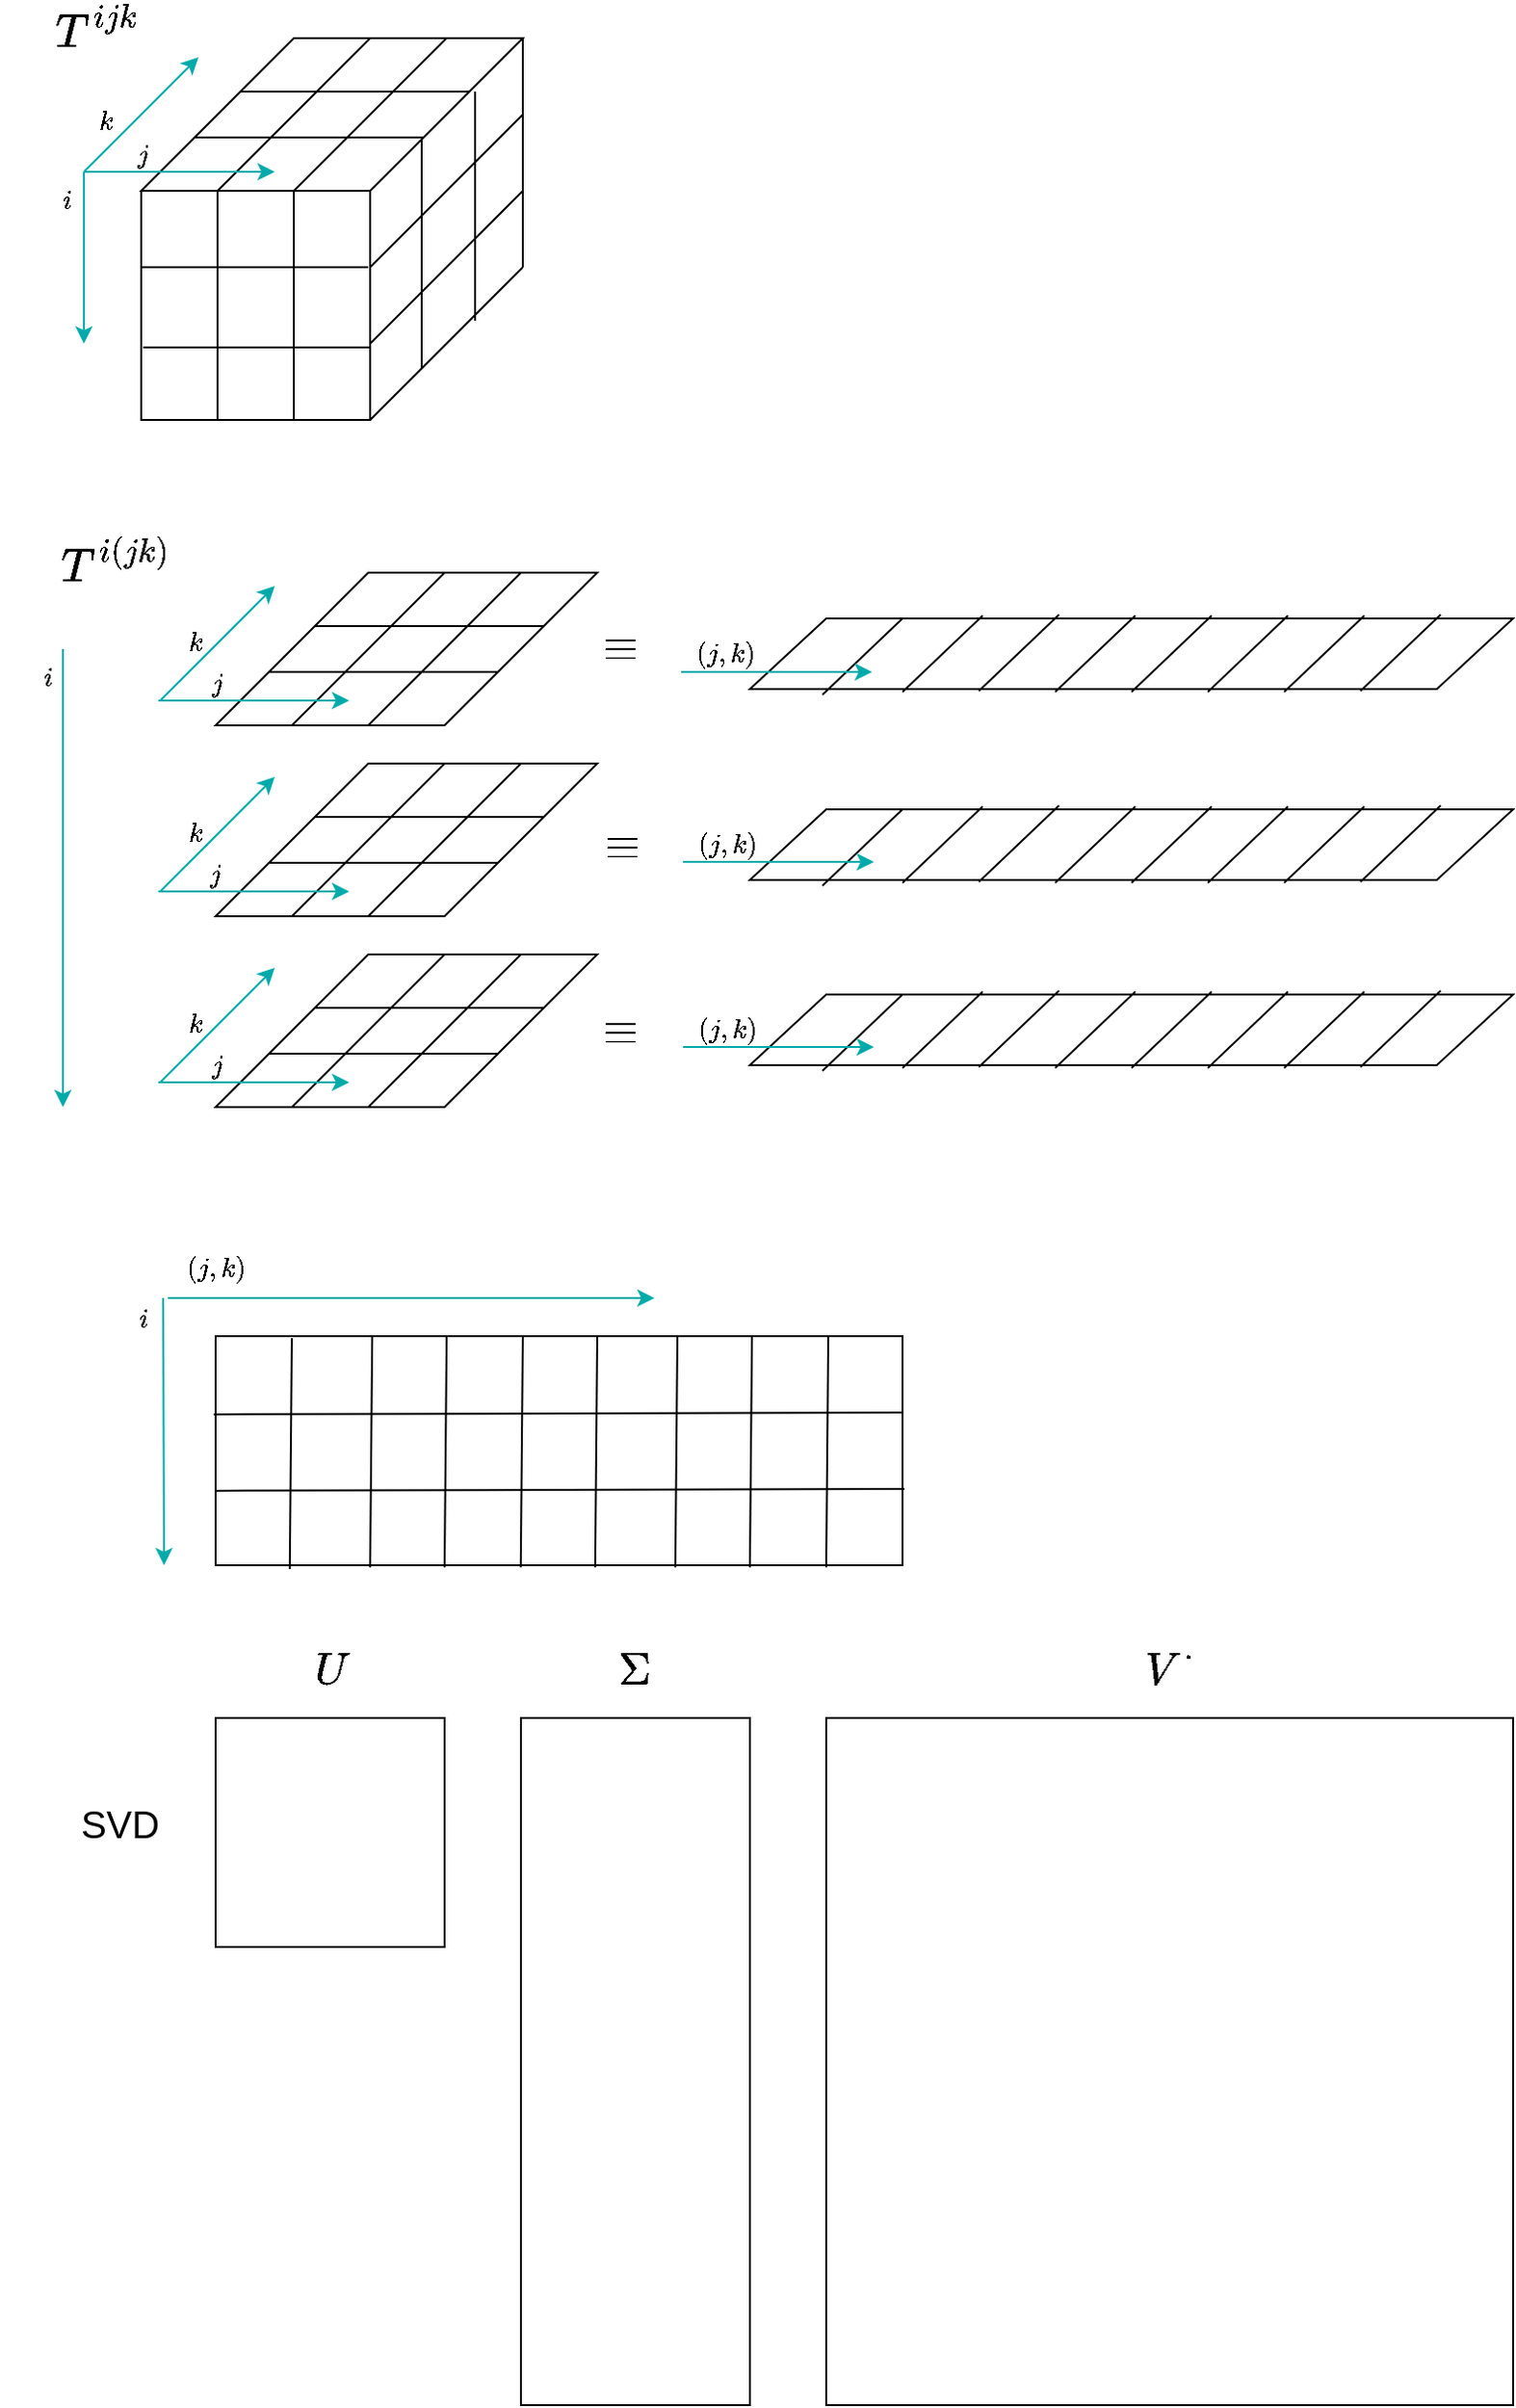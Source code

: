 <mxfile version="20.2.0" type="github">
  <diagram id="OLXH5Rios0bmcm2Qf8b4" name="ページ1">
    <mxGraphModel dx="574" dy="364" grid="1" gridSize="10" guides="1" tooltips="1" connect="1" arrows="1" fold="1" page="1" pageScale="1" pageWidth="1169" pageHeight="1654" math="1" shadow="0">
      <root>
        <mxCell id="0" />
        <mxCell id="1" parent="0" />
        <mxCell id="bx8ym8qFhhhml1JpM3Kk-1" value="" style="shape=parallelogram;perimeter=parallelogramPerimeter;whiteSpace=wrap;html=1;fixedSize=1;size=80;" vertex="1" parent="1">
          <mxGeometry x="81" y="40" width="200" height="80" as="geometry" />
        </mxCell>
        <mxCell id="bx8ym8qFhhhml1JpM3Kk-2" value="" style="whiteSpace=wrap;html=1;aspect=fixed;" vertex="1" parent="1">
          <mxGeometry x="81" y="120" width="120" height="120" as="geometry" />
        </mxCell>
        <mxCell id="bx8ym8qFhhhml1JpM3Kk-4" value="" style="endArrow=none;html=1;rounded=0;entryX=1;entryY=0;entryDx=0;entryDy=0;" edge="1" parent="1" target="bx8ym8qFhhhml1JpM3Kk-1">
          <mxGeometry width="50" height="50" relative="1" as="geometry">
            <mxPoint x="281" y="160" as="sourcePoint" />
            <mxPoint x="291" y="170" as="targetPoint" />
          </mxGeometry>
        </mxCell>
        <mxCell id="bx8ym8qFhhhml1JpM3Kk-6" value="" style="endArrow=none;html=1;rounded=0;exitX=1;exitY=1;exitDx=0;exitDy=0;" edge="1" parent="1" source="bx8ym8qFhhhml1JpM3Kk-2">
          <mxGeometry width="50" height="50" relative="1" as="geometry">
            <mxPoint x="241" y="220" as="sourcePoint" />
            <mxPoint x="281" y="160" as="targetPoint" />
          </mxGeometry>
        </mxCell>
        <mxCell id="bx8ym8qFhhhml1JpM3Kk-7" value="" style="endArrow=none;html=1;rounded=0;entryX=1;entryY=0;entryDx=0;entryDy=0;" edge="1" parent="1">
          <mxGeometry width="50" height="50" relative="1" as="geometry">
            <mxPoint x="121" y="240" as="sourcePoint" />
            <mxPoint x="121" y="120" as="targetPoint" />
          </mxGeometry>
        </mxCell>
        <mxCell id="bx8ym8qFhhhml1JpM3Kk-8" value="" style="endArrow=none;html=1;rounded=0;entryX=1;entryY=0;entryDx=0;entryDy=0;" edge="1" parent="1">
          <mxGeometry width="50" height="50" relative="1" as="geometry">
            <mxPoint x="161" y="240" as="sourcePoint" />
            <mxPoint x="161" y="120" as="targetPoint" />
          </mxGeometry>
        </mxCell>
        <mxCell id="bx8ym8qFhhhml1JpM3Kk-9" value="" style="endArrow=none;html=1;rounded=0;exitX=1;exitY=1;exitDx=0;exitDy=0;" edge="1" parent="1">
          <mxGeometry width="50" height="50" relative="1" as="geometry">
            <mxPoint x="201" y="160" as="sourcePoint" />
            <mxPoint x="281" y="80" as="targetPoint" />
          </mxGeometry>
        </mxCell>
        <mxCell id="bx8ym8qFhhhml1JpM3Kk-10" value="" style="endArrow=none;html=1;rounded=0;exitX=1;exitY=1;exitDx=0;exitDy=0;" edge="1" parent="1">
          <mxGeometry width="50" height="50" relative="1" as="geometry">
            <mxPoint x="201" y="200" as="sourcePoint" />
            <mxPoint x="281" y="120" as="targetPoint" />
          </mxGeometry>
        </mxCell>
        <mxCell id="bx8ym8qFhhhml1JpM3Kk-11" value="" style="endArrow=none;html=1;rounded=0;entryX=1;entryY=0;entryDx=0;entryDy=0;" edge="1" parent="1">
          <mxGeometry width="50" height="50" relative="1" as="geometry">
            <mxPoint x="256" y="188" as="sourcePoint" />
            <mxPoint x="256" y="68" as="targetPoint" />
          </mxGeometry>
        </mxCell>
        <mxCell id="bx8ym8qFhhhml1JpM3Kk-12" value="" style="endArrow=none;html=1;rounded=0;entryX=1;entryY=0;entryDx=0;entryDy=0;" edge="1" parent="1">
          <mxGeometry width="50" height="50" relative="1" as="geometry">
            <mxPoint x="228" y="213" as="sourcePoint" />
            <mxPoint x="228" y="93" as="targetPoint" />
          </mxGeometry>
        </mxCell>
        <mxCell id="bx8ym8qFhhhml1JpM3Kk-13" value="" style="endArrow=none;html=1;rounded=0;" edge="1" parent="1">
          <mxGeometry width="50" height="50" relative="1" as="geometry">
            <mxPoint x="109" y="92" as="sourcePoint" />
            <mxPoint x="229" y="92" as="targetPoint" />
          </mxGeometry>
        </mxCell>
        <mxCell id="bx8ym8qFhhhml1JpM3Kk-14" value="" style="endArrow=none;html=1;rounded=0;" edge="1" parent="1">
          <mxGeometry width="50" height="50" relative="1" as="geometry">
            <mxPoint x="133" y="68" as="sourcePoint" />
            <mxPoint x="253" y="68" as="targetPoint" />
          </mxGeometry>
        </mxCell>
        <mxCell id="bx8ym8qFhhhml1JpM3Kk-15" value="" style="endArrow=none;html=1;rounded=0;exitX=1;exitY=1;exitDx=0;exitDy=0;" edge="1" parent="1">
          <mxGeometry width="50" height="50" relative="1" as="geometry">
            <mxPoint x="121" y="120" as="sourcePoint" />
            <mxPoint x="201" y="40" as="targetPoint" />
          </mxGeometry>
        </mxCell>
        <mxCell id="bx8ym8qFhhhml1JpM3Kk-16" value="" style="endArrow=none;html=1;rounded=0;exitX=1;exitY=1;exitDx=0;exitDy=0;" edge="1" parent="1">
          <mxGeometry width="50" height="50" relative="1" as="geometry">
            <mxPoint x="161" y="120" as="sourcePoint" />
            <mxPoint x="241" y="40" as="targetPoint" />
          </mxGeometry>
        </mxCell>
        <mxCell id="bx8ym8qFhhhml1JpM3Kk-19" value="" style="endArrow=none;html=1;rounded=0;exitX=0.008;exitY=0.683;exitDx=0;exitDy=0;exitPerimeter=0;entryX=1;entryY=0.683;entryDx=0;entryDy=0;entryPerimeter=0;" edge="1" parent="1" source="bx8ym8qFhhhml1JpM3Kk-2" target="bx8ym8qFhhhml1JpM3Kk-2">
          <mxGeometry width="50" height="50" relative="1" as="geometry">
            <mxPoint x="241" y="220" as="sourcePoint" />
            <mxPoint x="291" y="170" as="targetPoint" />
          </mxGeometry>
        </mxCell>
        <mxCell id="bx8ym8qFhhhml1JpM3Kk-20" value="" style="endArrow=none;html=1;rounded=0;exitX=0.008;exitY=0.683;exitDx=0;exitDy=0;exitPerimeter=0;entryX=1;entryY=0.683;entryDx=0;entryDy=0;entryPerimeter=0;" edge="1" parent="1">
          <mxGeometry width="50" height="50" relative="1" as="geometry">
            <mxPoint x="81.0" y="160.0" as="sourcePoint" />
            <mxPoint x="200.04" y="160.0" as="targetPoint" />
          </mxGeometry>
        </mxCell>
        <mxCell id="bx8ym8qFhhhml1JpM3Kk-21" value="" style="endArrow=classic;html=1;rounded=0;strokeColor=#00AAAA;entryX=0.35;entryY=0.875;entryDx=0;entryDy=0;entryPerimeter=0;" edge="1" parent="1" target="bx8ym8qFhhhml1JpM3Kk-1">
          <mxGeometry width="50" height="50" relative="1" as="geometry">
            <mxPoint x="51" y="110" as="sourcePoint" />
            <mxPoint x="221" y="170" as="targetPoint" />
          </mxGeometry>
        </mxCell>
        <mxCell id="bx8ym8qFhhhml1JpM3Kk-23" value="" style="endArrow=classic;html=1;rounded=0;strokeColor=#00AAAA;" edge="1" parent="1">
          <mxGeometry width="50" height="50" relative="1" as="geometry">
            <mxPoint x="51" y="110" as="sourcePoint" />
            <mxPoint x="51" y="200" as="targetPoint" />
          </mxGeometry>
        </mxCell>
        <mxCell id="bx8ym8qFhhhml1JpM3Kk-24" value="" style="endArrow=classic;html=1;rounded=0;strokeColor=#00AAAA;" edge="1" parent="1">
          <mxGeometry width="50" height="50" relative="1" as="geometry">
            <mxPoint x="51" y="110" as="sourcePoint" />
            <mxPoint x="111" y="50" as="targetPoint" />
          </mxGeometry>
        </mxCell>
        <mxCell id="bx8ym8qFhhhml1JpM3Kk-25" value="`i`" style="text;html=1;strokeColor=none;fillColor=none;align=center;verticalAlign=middle;whiteSpace=wrap;rounded=0;" vertex="1" parent="1">
          <mxGeometry x="17" y="110" width="50" height="30" as="geometry" />
        </mxCell>
        <mxCell id="bx8ym8qFhhhml1JpM3Kk-26" value="`j`" style="text;html=1;strokeColor=none;fillColor=none;align=center;verticalAlign=middle;whiteSpace=wrap;rounded=0;" vertex="1" parent="1">
          <mxGeometry x="57" y="86" width="50" height="30" as="geometry" />
        </mxCell>
        <mxCell id="bx8ym8qFhhhml1JpM3Kk-28" value="`k`" style="text;html=1;strokeColor=none;fillColor=none;align=center;verticalAlign=middle;whiteSpace=wrap;rounded=0;" vertex="1" parent="1">
          <mxGeometry x="38" y="69" width="50" height="30" as="geometry" />
        </mxCell>
        <mxCell id="bx8ym8qFhhhml1JpM3Kk-38" value="" style="shape=parallelogram;perimeter=parallelogramPerimeter;whiteSpace=wrap;html=1;fixedSize=1;size=80;" vertex="1" parent="1">
          <mxGeometry x="120" y="320" width="200" height="80" as="geometry" />
        </mxCell>
        <mxCell id="bx8ym8qFhhhml1JpM3Kk-39" value="" style="endArrow=none;html=1;rounded=0;" edge="1" parent="1">
          <mxGeometry width="50" height="50" relative="1" as="geometry">
            <mxPoint x="148" y="372" as="sourcePoint" />
            <mxPoint x="268" y="372" as="targetPoint" />
          </mxGeometry>
        </mxCell>
        <mxCell id="bx8ym8qFhhhml1JpM3Kk-40" value="" style="endArrow=none;html=1;rounded=0;" edge="1" parent="1">
          <mxGeometry width="50" height="50" relative="1" as="geometry">
            <mxPoint x="172" y="348" as="sourcePoint" />
            <mxPoint x="292" y="348" as="targetPoint" />
          </mxGeometry>
        </mxCell>
        <mxCell id="bx8ym8qFhhhml1JpM3Kk-41" value="" style="endArrow=none;html=1;rounded=0;exitX=1;exitY=1;exitDx=0;exitDy=0;" edge="1" parent="1">
          <mxGeometry width="50" height="50" relative="1" as="geometry">
            <mxPoint x="160" y="400" as="sourcePoint" />
            <mxPoint x="240" y="320" as="targetPoint" />
          </mxGeometry>
        </mxCell>
        <mxCell id="bx8ym8qFhhhml1JpM3Kk-42" value="" style="endArrow=none;html=1;rounded=0;exitX=1;exitY=1;exitDx=0;exitDy=0;" edge="1" parent="1">
          <mxGeometry width="50" height="50" relative="1" as="geometry">
            <mxPoint x="200" y="400" as="sourcePoint" />
            <mxPoint x="280" y="320" as="targetPoint" />
          </mxGeometry>
        </mxCell>
        <mxCell id="bx8ym8qFhhhml1JpM3Kk-43" value="" style="shape=parallelogram;perimeter=parallelogramPerimeter;whiteSpace=wrap;html=1;fixedSize=1;size=80;" vertex="1" parent="1">
          <mxGeometry x="120" y="420" width="200" height="80" as="geometry" />
        </mxCell>
        <mxCell id="bx8ym8qFhhhml1JpM3Kk-44" value="" style="endArrow=none;html=1;rounded=0;" edge="1" parent="1">
          <mxGeometry width="50" height="50" relative="1" as="geometry">
            <mxPoint x="148" y="472" as="sourcePoint" />
            <mxPoint x="268" y="472" as="targetPoint" />
          </mxGeometry>
        </mxCell>
        <mxCell id="bx8ym8qFhhhml1JpM3Kk-45" value="" style="endArrow=none;html=1;rounded=0;" edge="1" parent="1">
          <mxGeometry width="50" height="50" relative="1" as="geometry">
            <mxPoint x="172" y="448" as="sourcePoint" />
            <mxPoint x="292" y="448" as="targetPoint" />
          </mxGeometry>
        </mxCell>
        <mxCell id="bx8ym8qFhhhml1JpM3Kk-46" value="" style="endArrow=none;html=1;rounded=0;exitX=1;exitY=1;exitDx=0;exitDy=0;" edge="1" parent="1">
          <mxGeometry width="50" height="50" relative="1" as="geometry">
            <mxPoint x="160" y="500" as="sourcePoint" />
            <mxPoint x="240" y="420" as="targetPoint" />
          </mxGeometry>
        </mxCell>
        <mxCell id="bx8ym8qFhhhml1JpM3Kk-47" value="" style="endArrow=none;html=1;rounded=0;exitX=1;exitY=1;exitDx=0;exitDy=0;" edge="1" parent="1">
          <mxGeometry width="50" height="50" relative="1" as="geometry">
            <mxPoint x="200" y="500" as="sourcePoint" />
            <mxPoint x="280" y="420" as="targetPoint" />
          </mxGeometry>
        </mxCell>
        <mxCell id="bx8ym8qFhhhml1JpM3Kk-48" value="" style="shape=parallelogram;perimeter=parallelogramPerimeter;whiteSpace=wrap;html=1;fixedSize=1;size=80;" vertex="1" parent="1">
          <mxGeometry x="120" y="520" width="200" height="80" as="geometry" />
        </mxCell>
        <mxCell id="bx8ym8qFhhhml1JpM3Kk-49" value="" style="endArrow=none;html=1;rounded=0;" edge="1" parent="1">
          <mxGeometry width="50" height="50" relative="1" as="geometry">
            <mxPoint x="148" y="572" as="sourcePoint" />
            <mxPoint x="268" y="572" as="targetPoint" />
          </mxGeometry>
        </mxCell>
        <mxCell id="bx8ym8qFhhhml1JpM3Kk-50" value="" style="endArrow=none;html=1;rounded=0;" edge="1" parent="1">
          <mxGeometry width="50" height="50" relative="1" as="geometry">
            <mxPoint x="172" y="548" as="sourcePoint" />
            <mxPoint x="292" y="548" as="targetPoint" />
          </mxGeometry>
        </mxCell>
        <mxCell id="bx8ym8qFhhhml1JpM3Kk-51" value="" style="endArrow=none;html=1;rounded=0;exitX=1;exitY=1;exitDx=0;exitDy=0;" edge="1" parent="1">
          <mxGeometry width="50" height="50" relative="1" as="geometry">
            <mxPoint x="160" y="600" as="sourcePoint" />
            <mxPoint x="240" y="520" as="targetPoint" />
          </mxGeometry>
        </mxCell>
        <mxCell id="bx8ym8qFhhhml1JpM3Kk-52" value="" style="endArrow=none;html=1;rounded=0;exitX=1;exitY=1;exitDx=0;exitDy=0;" edge="1" parent="1">
          <mxGeometry width="50" height="50" relative="1" as="geometry">
            <mxPoint x="200" y="600" as="sourcePoint" />
            <mxPoint x="280" y="520" as="targetPoint" />
          </mxGeometry>
        </mxCell>
        <mxCell id="bx8ym8qFhhhml1JpM3Kk-53" value="" style="endArrow=classic;html=1;rounded=0;strokeColor=#00AAAA;entryX=0.35;entryY=0.875;entryDx=0;entryDy=0;entryPerimeter=0;" edge="1" parent="1">
          <mxGeometry width="50" height="50" relative="1" as="geometry">
            <mxPoint x="90" y="587" as="sourcePoint" />
            <mxPoint x="190" y="587" as="targetPoint" />
          </mxGeometry>
        </mxCell>
        <mxCell id="bx8ym8qFhhhml1JpM3Kk-54" value="`j`" style="text;html=1;strokeColor=none;fillColor=none;align=center;verticalAlign=middle;whiteSpace=wrap;rounded=0;" vertex="1" parent="1">
          <mxGeometry x="96" y="563" width="50" height="30" as="geometry" />
        </mxCell>
        <mxCell id="bx8ym8qFhhhml1JpM3Kk-55" value="`k`" style="text;html=1;strokeColor=none;fillColor=none;align=center;verticalAlign=middle;whiteSpace=wrap;rounded=0;" vertex="1" parent="1">
          <mxGeometry x="85" y="542" width="50" height="30" as="geometry" />
        </mxCell>
        <mxCell id="bx8ym8qFhhhml1JpM3Kk-57" value="" style="endArrow=classic;html=1;rounded=0;strokeColor=#00AAAA;" edge="1" parent="1">
          <mxGeometry width="50" height="50" relative="1" as="geometry">
            <mxPoint x="91" y="587" as="sourcePoint" />
            <mxPoint x="151" y="527" as="targetPoint" />
          </mxGeometry>
        </mxCell>
        <mxCell id="bx8ym8qFhhhml1JpM3Kk-58" value="" style="endArrow=classic;html=1;rounded=0;strokeColor=#00AAAA;entryX=0.35;entryY=0.875;entryDx=0;entryDy=0;entryPerimeter=0;" edge="1" parent="1">
          <mxGeometry width="50" height="50" relative="1" as="geometry">
            <mxPoint x="90" y="387" as="sourcePoint" />
            <mxPoint x="190" y="387" as="targetPoint" />
          </mxGeometry>
        </mxCell>
        <mxCell id="bx8ym8qFhhhml1JpM3Kk-59" value="`j`" style="text;html=1;strokeColor=none;fillColor=none;align=center;verticalAlign=middle;whiteSpace=wrap;rounded=0;" vertex="1" parent="1">
          <mxGeometry x="96" y="363" width="50" height="30" as="geometry" />
        </mxCell>
        <mxCell id="bx8ym8qFhhhml1JpM3Kk-60" value="`k`" style="text;html=1;strokeColor=none;fillColor=none;align=center;verticalAlign=middle;whiteSpace=wrap;rounded=0;" vertex="1" parent="1">
          <mxGeometry x="85" y="342" width="50" height="30" as="geometry" />
        </mxCell>
        <mxCell id="bx8ym8qFhhhml1JpM3Kk-61" value="" style="endArrow=classic;html=1;rounded=0;strokeColor=#00AAAA;" edge="1" parent="1">
          <mxGeometry width="50" height="50" relative="1" as="geometry">
            <mxPoint x="91" y="387" as="sourcePoint" />
            <mxPoint x="151" y="327" as="targetPoint" />
          </mxGeometry>
        </mxCell>
        <mxCell id="bx8ym8qFhhhml1JpM3Kk-62" value="" style="endArrow=classic;html=1;rounded=0;strokeColor=#00AAAA;entryX=0.35;entryY=0.875;entryDx=0;entryDy=0;entryPerimeter=0;" edge="1" parent="1">
          <mxGeometry width="50" height="50" relative="1" as="geometry">
            <mxPoint x="90" y="487" as="sourcePoint" />
            <mxPoint x="190" y="487" as="targetPoint" />
          </mxGeometry>
        </mxCell>
        <mxCell id="bx8ym8qFhhhml1JpM3Kk-63" value="`j`" style="text;html=1;strokeColor=none;fillColor=none;align=center;verticalAlign=middle;whiteSpace=wrap;rounded=0;" vertex="1" parent="1">
          <mxGeometry x="95" y="463" width="50" height="30" as="geometry" />
        </mxCell>
        <mxCell id="bx8ym8qFhhhml1JpM3Kk-64" value="`k`" style="text;html=1;strokeColor=none;fillColor=none;align=center;verticalAlign=middle;whiteSpace=wrap;rounded=0;" vertex="1" parent="1">
          <mxGeometry x="85" y="442" width="50" height="30" as="geometry" />
        </mxCell>
        <mxCell id="bx8ym8qFhhhml1JpM3Kk-65" value="" style="endArrow=classic;html=1;rounded=0;strokeColor=#00AAAA;" edge="1" parent="1">
          <mxGeometry width="50" height="50" relative="1" as="geometry">
            <mxPoint x="91" y="487" as="sourcePoint" />
            <mxPoint x="151" y="427" as="targetPoint" />
          </mxGeometry>
        </mxCell>
        <mxCell id="bx8ym8qFhhhml1JpM3Kk-66" value="" style="endArrow=classic;html=1;rounded=0;strokeColor=#00AAAA;" edge="1" parent="1">
          <mxGeometry width="50" height="50" relative="1" as="geometry">
            <mxPoint x="40" y="360" as="sourcePoint" />
            <mxPoint x="40" y="600" as="targetPoint" />
          </mxGeometry>
        </mxCell>
        <mxCell id="bx8ym8qFhhhml1JpM3Kk-67" value="`i`" style="text;html=1;strokeColor=none;fillColor=none;align=center;verticalAlign=middle;whiteSpace=wrap;rounded=0;" vertex="1" parent="1">
          <mxGeometry x="7" y="360" width="50" height="30" as="geometry" />
        </mxCell>
        <mxCell id="bx8ym8qFhhhml1JpM3Kk-68" value="" style="shape=parallelogram;perimeter=parallelogramPerimeter;whiteSpace=wrap;html=1;fixedSize=1;size=40;" vertex="1" parent="1">
          <mxGeometry x="400" y="344" width="400" height="37" as="geometry" />
        </mxCell>
        <mxCell id="bx8ym8qFhhhml1JpM3Kk-70" value="" style="endArrow=none;html=1;rounded=0;strokeColor=#000000;exitX=0.095;exitY=1.081;exitDx=0;exitDy=0;exitPerimeter=0;" edge="1" parent="1" source="bx8ym8qFhhhml1JpM3Kk-68">
          <mxGeometry width="50" height="50" relative="1" as="geometry">
            <mxPoint x="420" y="374" as="sourcePoint" />
            <mxPoint x="480" y="344" as="targetPoint" />
          </mxGeometry>
        </mxCell>
        <mxCell id="bx8ym8qFhhhml1JpM3Kk-73" value="" style="endArrow=none;html=1;rounded=0;strokeColor=#000000;exitX=0.095;exitY=1.081;exitDx=0;exitDy=0;exitPerimeter=0;" edge="1" parent="1">
          <mxGeometry width="50" height="50" relative="1" as="geometry">
            <mxPoint x="480" y="382.497" as="sourcePoint" />
            <mxPoint x="522" y="342.5" as="targetPoint" />
          </mxGeometry>
        </mxCell>
        <mxCell id="bx8ym8qFhhhml1JpM3Kk-74" value="" style="endArrow=none;html=1;rounded=0;strokeColor=#000000;exitX=0.095;exitY=1.081;exitDx=0;exitDy=0;exitPerimeter=0;" edge="1" parent="1">
          <mxGeometry width="50" height="50" relative="1" as="geometry">
            <mxPoint x="520" y="381.997" as="sourcePoint" />
            <mxPoint x="562" y="342" as="targetPoint" />
          </mxGeometry>
        </mxCell>
        <mxCell id="bx8ym8qFhhhml1JpM3Kk-75" value="" style="endArrow=none;html=1;rounded=0;strokeColor=#000000;exitX=0.095;exitY=1.081;exitDx=0;exitDy=0;exitPerimeter=0;" edge="1" parent="1">
          <mxGeometry width="50" height="50" relative="1" as="geometry">
            <mxPoint x="560" y="382.497" as="sourcePoint" />
            <mxPoint x="602" y="342.5" as="targetPoint" />
          </mxGeometry>
        </mxCell>
        <mxCell id="bx8ym8qFhhhml1JpM3Kk-76" value="" style="endArrow=none;html=1;rounded=0;strokeColor=#000000;exitX=0.095;exitY=1.081;exitDx=0;exitDy=0;exitPerimeter=0;" edge="1" parent="1">
          <mxGeometry width="50" height="50" relative="1" as="geometry">
            <mxPoint x="600" y="382.497" as="sourcePoint" />
            <mxPoint x="642" y="342.5" as="targetPoint" />
          </mxGeometry>
        </mxCell>
        <mxCell id="bx8ym8qFhhhml1JpM3Kk-77" value="" style="endArrow=none;html=1;rounded=0;strokeColor=#000000;exitX=0.095;exitY=1.081;exitDx=0;exitDy=0;exitPerimeter=0;" edge="1" parent="1">
          <mxGeometry width="50" height="50" relative="1" as="geometry">
            <mxPoint x="640" y="382.497" as="sourcePoint" />
            <mxPoint x="682" y="342.5" as="targetPoint" />
          </mxGeometry>
        </mxCell>
        <mxCell id="bx8ym8qFhhhml1JpM3Kk-78" value="" style="endArrow=none;html=1;rounded=0;strokeColor=#000000;exitX=0.095;exitY=1.081;exitDx=0;exitDy=0;exitPerimeter=0;" edge="1" parent="1">
          <mxGeometry width="50" height="50" relative="1" as="geometry">
            <mxPoint x="680" y="382.497" as="sourcePoint" />
            <mxPoint x="722" y="342.5" as="targetPoint" />
          </mxGeometry>
        </mxCell>
        <mxCell id="bx8ym8qFhhhml1JpM3Kk-79" value="" style="endArrow=none;html=1;rounded=0;strokeColor=#000000;exitX=0.095;exitY=1.081;exitDx=0;exitDy=0;exitPerimeter=0;" edge="1" parent="1">
          <mxGeometry width="50" height="50" relative="1" as="geometry">
            <mxPoint x="720" y="381.997" as="sourcePoint" />
            <mxPoint x="762" y="342" as="targetPoint" />
          </mxGeometry>
        </mxCell>
        <mxCell id="bx8ym8qFhhhml1JpM3Kk-80" value="" style="shape=parallelogram;perimeter=parallelogramPerimeter;whiteSpace=wrap;html=1;fixedSize=1;size=40;" vertex="1" parent="1">
          <mxGeometry x="400" y="444" width="400" height="37" as="geometry" />
        </mxCell>
        <mxCell id="bx8ym8qFhhhml1JpM3Kk-81" value="" style="endArrow=none;html=1;rounded=0;strokeColor=#000000;exitX=0.095;exitY=1.081;exitDx=0;exitDy=0;exitPerimeter=0;" edge="1" parent="1" source="bx8ym8qFhhhml1JpM3Kk-80">
          <mxGeometry width="50" height="50" relative="1" as="geometry">
            <mxPoint x="420" y="474" as="sourcePoint" />
            <mxPoint x="480" y="444" as="targetPoint" />
          </mxGeometry>
        </mxCell>
        <mxCell id="bx8ym8qFhhhml1JpM3Kk-82" value="" style="endArrow=none;html=1;rounded=0;strokeColor=#000000;exitX=0.095;exitY=1.081;exitDx=0;exitDy=0;exitPerimeter=0;" edge="1" parent="1">
          <mxGeometry width="50" height="50" relative="1" as="geometry">
            <mxPoint x="480" y="482.497" as="sourcePoint" />
            <mxPoint x="522" y="442.5" as="targetPoint" />
          </mxGeometry>
        </mxCell>
        <mxCell id="bx8ym8qFhhhml1JpM3Kk-83" value="" style="endArrow=none;html=1;rounded=0;strokeColor=#000000;exitX=0.095;exitY=1.081;exitDx=0;exitDy=0;exitPerimeter=0;" edge="1" parent="1">
          <mxGeometry width="50" height="50" relative="1" as="geometry">
            <mxPoint x="520" y="481.997" as="sourcePoint" />
            <mxPoint x="562" y="442" as="targetPoint" />
          </mxGeometry>
        </mxCell>
        <mxCell id="bx8ym8qFhhhml1JpM3Kk-84" value="" style="endArrow=none;html=1;rounded=0;strokeColor=#000000;exitX=0.095;exitY=1.081;exitDx=0;exitDy=0;exitPerimeter=0;" edge="1" parent="1">
          <mxGeometry width="50" height="50" relative="1" as="geometry">
            <mxPoint x="560" y="482.497" as="sourcePoint" />
            <mxPoint x="602" y="442.5" as="targetPoint" />
          </mxGeometry>
        </mxCell>
        <mxCell id="bx8ym8qFhhhml1JpM3Kk-85" value="" style="endArrow=none;html=1;rounded=0;strokeColor=#000000;exitX=0.095;exitY=1.081;exitDx=0;exitDy=0;exitPerimeter=0;" edge="1" parent="1">
          <mxGeometry width="50" height="50" relative="1" as="geometry">
            <mxPoint x="600" y="482.497" as="sourcePoint" />
            <mxPoint x="642" y="442.5" as="targetPoint" />
          </mxGeometry>
        </mxCell>
        <mxCell id="bx8ym8qFhhhml1JpM3Kk-86" value="" style="endArrow=none;html=1;rounded=0;strokeColor=#000000;exitX=0.095;exitY=1.081;exitDx=0;exitDy=0;exitPerimeter=0;" edge="1" parent="1">
          <mxGeometry width="50" height="50" relative="1" as="geometry">
            <mxPoint x="640" y="482.497" as="sourcePoint" />
            <mxPoint x="682" y="442.5" as="targetPoint" />
          </mxGeometry>
        </mxCell>
        <mxCell id="bx8ym8qFhhhml1JpM3Kk-87" value="" style="endArrow=none;html=1;rounded=0;strokeColor=#000000;exitX=0.095;exitY=1.081;exitDx=0;exitDy=0;exitPerimeter=0;" edge="1" parent="1">
          <mxGeometry width="50" height="50" relative="1" as="geometry">
            <mxPoint x="680" y="482.497" as="sourcePoint" />
            <mxPoint x="722" y="442.5" as="targetPoint" />
          </mxGeometry>
        </mxCell>
        <mxCell id="bx8ym8qFhhhml1JpM3Kk-88" value="" style="endArrow=none;html=1;rounded=0;strokeColor=#000000;exitX=0.095;exitY=1.081;exitDx=0;exitDy=0;exitPerimeter=0;" edge="1" parent="1">
          <mxGeometry width="50" height="50" relative="1" as="geometry">
            <mxPoint x="720" y="481.997" as="sourcePoint" />
            <mxPoint x="762" y="442" as="targetPoint" />
          </mxGeometry>
        </mxCell>
        <mxCell id="bx8ym8qFhhhml1JpM3Kk-89" value="" style="shape=parallelogram;perimeter=parallelogramPerimeter;whiteSpace=wrap;html=1;fixedSize=1;size=40;" vertex="1" parent="1">
          <mxGeometry x="400" y="541" width="400" height="37" as="geometry" />
        </mxCell>
        <mxCell id="bx8ym8qFhhhml1JpM3Kk-90" value="" style="endArrow=none;html=1;rounded=0;strokeColor=#000000;exitX=0.095;exitY=1.081;exitDx=0;exitDy=0;exitPerimeter=0;" edge="1" parent="1" source="bx8ym8qFhhhml1JpM3Kk-89">
          <mxGeometry width="50" height="50" relative="1" as="geometry">
            <mxPoint x="420" y="571" as="sourcePoint" />
            <mxPoint x="480" y="541" as="targetPoint" />
          </mxGeometry>
        </mxCell>
        <mxCell id="bx8ym8qFhhhml1JpM3Kk-91" value="" style="endArrow=none;html=1;rounded=0;strokeColor=#000000;exitX=0.095;exitY=1.081;exitDx=0;exitDy=0;exitPerimeter=0;" edge="1" parent="1">
          <mxGeometry width="50" height="50" relative="1" as="geometry">
            <mxPoint x="480" y="579.497" as="sourcePoint" />
            <mxPoint x="522" y="539.5" as="targetPoint" />
          </mxGeometry>
        </mxCell>
        <mxCell id="bx8ym8qFhhhml1JpM3Kk-92" value="" style="endArrow=none;html=1;rounded=0;strokeColor=#000000;exitX=0.095;exitY=1.081;exitDx=0;exitDy=0;exitPerimeter=0;" edge="1" parent="1">
          <mxGeometry width="50" height="50" relative="1" as="geometry">
            <mxPoint x="520" y="578.997" as="sourcePoint" />
            <mxPoint x="562" y="539" as="targetPoint" />
          </mxGeometry>
        </mxCell>
        <mxCell id="bx8ym8qFhhhml1JpM3Kk-93" value="" style="endArrow=none;html=1;rounded=0;strokeColor=#000000;exitX=0.095;exitY=1.081;exitDx=0;exitDy=0;exitPerimeter=0;" edge="1" parent="1">
          <mxGeometry width="50" height="50" relative="1" as="geometry">
            <mxPoint x="560" y="579.497" as="sourcePoint" />
            <mxPoint x="602" y="539.5" as="targetPoint" />
          </mxGeometry>
        </mxCell>
        <mxCell id="bx8ym8qFhhhml1JpM3Kk-94" value="" style="endArrow=none;html=1;rounded=0;strokeColor=#000000;exitX=0.095;exitY=1.081;exitDx=0;exitDy=0;exitPerimeter=0;" edge="1" parent="1">
          <mxGeometry width="50" height="50" relative="1" as="geometry">
            <mxPoint x="600" y="579.497" as="sourcePoint" />
            <mxPoint x="642" y="539.5" as="targetPoint" />
          </mxGeometry>
        </mxCell>
        <mxCell id="bx8ym8qFhhhml1JpM3Kk-95" value="" style="endArrow=none;html=1;rounded=0;strokeColor=#000000;exitX=0.095;exitY=1.081;exitDx=0;exitDy=0;exitPerimeter=0;" edge="1" parent="1">
          <mxGeometry width="50" height="50" relative="1" as="geometry">
            <mxPoint x="640" y="579.497" as="sourcePoint" />
            <mxPoint x="682" y="539.5" as="targetPoint" />
          </mxGeometry>
        </mxCell>
        <mxCell id="bx8ym8qFhhhml1JpM3Kk-96" value="" style="endArrow=none;html=1;rounded=0;strokeColor=#000000;exitX=0.095;exitY=1.081;exitDx=0;exitDy=0;exitPerimeter=0;" edge="1" parent="1">
          <mxGeometry width="50" height="50" relative="1" as="geometry">
            <mxPoint x="680" y="579.497" as="sourcePoint" />
            <mxPoint x="722" y="539.5" as="targetPoint" />
          </mxGeometry>
        </mxCell>
        <mxCell id="bx8ym8qFhhhml1JpM3Kk-97" value="" style="endArrow=none;html=1;rounded=0;strokeColor=#000000;exitX=0.095;exitY=1.081;exitDx=0;exitDy=0;exitPerimeter=0;" edge="1" parent="1">
          <mxGeometry width="50" height="50" relative="1" as="geometry">
            <mxPoint x="720" y="578.997" as="sourcePoint" />
            <mxPoint x="762" y="539" as="targetPoint" />
          </mxGeometry>
        </mxCell>
        <mxCell id="bx8ym8qFhhhml1JpM3Kk-98" value="" style="endArrow=classic;html=1;rounded=0;strokeColor=#00AAAA;entryX=0.35;entryY=0.875;entryDx=0;entryDy=0;entryPerimeter=0;" edge="1" parent="1">
          <mxGeometry width="50" height="50" relative="1" as="geometry">
            <mxPoint x="364" y="372" as="sourcePoint" />
            <mxPoint x="464" y="372" as="targetPoint" />
          </mxGeometry>
        </mxCell>
        <mxCell id="bx8ym8qFhhhml1JpM3Kk-99" value="`(j, k)`" style="text;html=1;strokeColor=none;fillColor=none;align=center;verticalAlign=middle;whiteSpace=wrap;rounded=0;" vertex="1" parent="1">
          <mxGeometry x="362" y="348" width="50" height="30" as="geometry" />
        </mxCell>
        <mxCell id="bx8ym8qFhhhml1JpM3Kk-100" value="" style="endArrow=classic;html=1;rounded=0;strokeColor=#00AAAA;entryX=0.35;entryY=0.875;entryDx=0;entryDy=0;entryPerimeter=0;" edge="1" parent="1">
          <mxGeometry width="50" height="50" relative="1" as="geometry">
            <mxPoint x="365" y="471.5" as="sourcePoint" />
            <mxPoint x="465" y="471.5" as="targetPoint" />
          </mxGeometry>
        </mxCell>
        <mxCell id="bx8ym8qFhhhml1JpM3Kk-101" value="`(j, k)`" style="text;html=1;strokeColor=none;fillColor=none;align=center;verticalAlign=middle;whiteSpace=wrap;rounded=0;" vertex="1" parent="1">
          <mxGeometry x="363" y="447.5" width="50" height="30" as="geometry" />
        </mxCell>
        <mxCell id="bx8ym8qFhhhml1JpM3Kk-102" value="" style="endArrow=classic;html=1;rounded=0;strokeColor=#00AAAA;entryX=0.35;entryY=0.875;entryDx=0;entryDy=0;entryPerimeter=0;" edge="1" parent="1">
          <mxGeometry width="50" height="50" relative="1" as="geometry">
            <mxPoint x="365" y="568.5" as="sourcePoint" />
            <mxPoint x="465" y="568.5" as="targetPoint" />
          </mxGeometry>
        </mxCell>
        <mxCell id="bx8ym8qFhhhml1JpM3Kk-103" value="`(j, k)`" style="text;html=1;strokeColor=none;fillColor=none;align=center;verticalAlign=middle;whiteSpace=wrap;rounded=0;" vertex="1" parent="1">
          <mxGeometry x="363" y="544.5" width="50" height="30" as="geometry" />
        </mxCell>
        <mxCell id="bx8ym8qFhhhml1JpM3Kk-105" value="&lt;font style=&quot;font-size: 20px;&quot;&gt;`\equiv`&lt;/font&gt;" style="text;html=1;strokeColor=none;fillColor=none;align=center;verticalAlign=middle;whiteSpace=wrap;rounded=0;" vertex="1" parent="1">
          <mxGeometry x="302" y="344" width="60" height="30" as="geometry" />
        </mxCell>
        <mxCell id="bx8ym8qFhhhml1JpM3Kk-106" value="&lt;font style=&quot;font-size: 21px;&quot;&gt;`T^{ijk}`&lt;/font&gt;" style="text;html=1;strokeColor=none;fillColor=none;align=center;verticalAlign=middle;whiteSpace=wrap;rounded=0;" vertex="1" parent="1">
          <mxGeometry x="28" y="20" width="60" height="30" as="geometry" />
        </mxCell>
        <mxCell id="bx8ym8qFhhhml1JpM3Kk-107" value="&lt;font style=&quot;font-size: 21px;&quot;&gt;`T^{i(jk)}`&lt;/font&gt;" style="text;html=1;strokeColor=none;fillColor=none;align=center;verticalAlign=middle;whiteSpace=wrap;rounded=0;" vertex="1" parent="1">
          <mxGeometry x="38" y="300" width="60" height="30" as="geometry" />
        </mxCell>
        <mxCell id="bx8ym8qFhhhml1JpM3Kk-109" value="&lt;font style=&quot;font-size: 20px;&quot;&gt;`\equiv`&lt;/font&gt;" style="text;html=1;strokeColor=none;fillColor=none;align=center;verticalAlign=middle;whiteSpace=wrap;rounded=0;" vertex="1" parent="1">
          <mxGeometry x="303" y="447.5" width="60" height="30" as="geometry" />
        </mxCell>
        <mxCell id="bx8ym8qFhhhml1JpM3Kk-110" value="&lt;font style=&quot;font-size: 20px;&quot;&gt;`\equiv`&lt;/font&gt;" style="text;html=1;strokeColor=none;fillColor=none;align=center;verticalAlign=middle;whiteSpace=wrap;rounded=0;" vertex="1" parent="1">
          <mxGeometry x="302" y="545" width="60" height="30" as="geometry" />
        </mxCell>
        <mxCell id="bx8ym8qFhhhml1JpM3Kk-111" value="" style="rounded=0;whiteSpace=wrap;html=1;fontSize=20;" vertex="1" parent="1">
          <mxGeometry x="120" y="720" width="360" height="120" as="geometry" />
        </mxCell>
        <mxCell id="bx8ym8qFhhhml1JpM3Kk-112" value="" style="endArrow=none;html=1;rounded=0;fontSize=20;strokeColor=#000000;exitX=-0.014;exitY=0.358;exitDx=0;exitDy=0;exitPerimeter=0;" edge="1" parent="1">
          <mxGeometry width="50" height="50" relative="1" as="geometry">
            <mxPoint x="118.96" y="760.96" as="sourcePoint" />
            <mxPoint x="480" y="760" as="targetPoint" />
          </mxGeometry>
        </mxCell>
        <mxCell id="bx8ym8qFhhhml1JpM3Kk-113" value="" style="endArrow=none;html=1;rounded=0;fontSize=20;strokeColor=#000000;exitX=-0.014;exitY=0.358;exitDx=0;exitDy=0;exitPerimeter=0;" edge="1" parent="1">
          <mxGeometry width="50" height="50" relative="1" as="geometry">
            <mxPoint x="120.0" y="800.96" as="sourcePoint" />
            <mxPoint x="481.04" y="800" as="targetPoint" />
          </mxGeometry>
        </mxCell>
        <mxCell id="bx8ym8qFhhhml1JpM3Kk-114" value="" style="endArrow=none;html=1;rounded=0;fontSize=20;strokeColor=#000000;exitX=0.108;exitY=1.017;exitDx=0;exitDy=0;exitPerimeter=0;entryX=0.111;entryY=0.008;entryDx=0;entryDy=0;entryPerimeter=0;" edge="1" parent="1" source="bx8ym8qFhhhml1JpM3Kk-111" target="bx8ym8qFhhhml1JpM3Kk-111">
          <mxGeometry width="50" height="50" relative="1" as="geometry">
            <mxPoint x="240" y="710" as="sourcePoint" />
            <mxPoint x="290" y="660" as="targetPoint" />
          </mxGeometry>
        </mxCell>
        <mxCell id="bx8ym8qFhhhml1JpM3Kk-115" value="" style="endArrow=none;html=1;rounded=0;fontSize=20;strokeColor=#000000;exitX=0.108;exitY=1.017;exitDx=0;exitDy=0;exitPerimeter=0;entryX=0.111;entryY=0.008;entryDx=0;entryDy=0;entryPerimeter=0;" edge="1" parent="1">
          <mxGeometry width="50" height="50" relative="1" as="geometry">
            <mxPoint x="201" y="841.08" as="sourcePoint" />
            <mxPoint x="202.08" y="720" as="targetPoint" />
          </mxGeometry>
        </mxCell>
        <mxCell id="bx8ym8qFhhhml1JpM3Kk-116" value="" style="endArrow=none;html=1;rounded=0;fontSize=20;strokeColor=#000000;exitX=0.108;exitY=1.017;exitDx=0;exitDy=0;exitPerimeter=0;entryX=0.111;entryY=0.008;entryDx=0;entryDy=0;entryPerimeter=0;" edge="1" parent="1">
          <mxGeometry width="50" height="50" relative="1" as="geometry">
            <mxPoint x="240" y="841.08" as="sourcePoint" />
            <mxPoint x="241.08" y="720" as="targetPoint" />
          </mxGeometry>
        </mxCell>
        <mxCell id="bx8ym8qFhhhml1JpM3Kk-117" value="" style="endArrow=none;html=1;rounded=0;fontSize=20;strokeColor=#000000;exitX=0.108;exitY=1.017;exitDx=0;exitDy=0;exitPerimeter=0;entryX=0.111;entryY=0.008;entryDx=0;entryDy=0;entryPerimeter=0;" edge="1" parent="1">
          <mxGeometry width="50" height="50" relative="1" as="geometry">
            <mxPoint x="279.92" y="841.08" as="sourcePoint" />
            <mxPoint x="281.0" y="720" as="targetPoint" />
          </mxGeometry>
        </mxCell>
        <mxCell id="bx8ym8qFhhhml1JpM3Kk-118" value="" style="endArrow=none;html=1;rounded=0;fontSize=20;strokeColor=#000000;exitX=0.108;exitY=1.017;exitDx=0;exitDy=0;exitPerimeter=0;entryX=0.111;entryY=0.008;entryDx=0;entryDy=0;entryPerimeter=0;" edge="1" parent="1">
          <mxGeometry width="50" height="50" relative="1" as="geometry">
            <mxPoint x="318.92" y="841.08" as="sourcePoint" />
            <mxPoint x="320.0" y="720" as="targetPoint" />
          </mxGeometry>
        </mxCell>
        <mxCell id="bx8ym8qFhhhml1JpM3Kk-119" value="" style="endArrow=none;html=1;rounded=0;fontSize=20;strokeColor=#000000;exitX=0.108;exitY=1.017;exitDx=0;exitDy=0;exitPerimeter=0;entryX=0.111;entryY=0.008;entryDx=0;entryDy=0;entryPerimeter=0;" edge="1" parent="1">
          <mxGeometry width="50" height="50" relative="1" as="geometry">
            <mxPoint x="360.92" y="841.08" as="sourcePoint" />
            <mxPoint x="362" y="720" as="targetPoint" />
          </mxGeometry>
        </mxCell>
        <mxCell id="bx8ym8qFhhhml1JpM3Kk-120" value="" style="endArrow=none;html=1;rounded=0;fontSize=20;strokeColor=#000000;exitX=0.108;exitY=1.017;exitDx=0;exitDy=0;exitPerimeter=0;entryX=0.111;entryY=0.008;entryDx=0;entryDy=0;entryPerimeter=0;" edge="1" parent="1">
          <mxGeometry width="50" height="50" relative="1" as="geometry">
            <mxPoint x="400" y="841.08" as="sourcePoint" />
            <mxPoint x="401.08" y="720" as="targetPoint" />
          </mxGeometry>
        </mxCell>
        <mxCell id="bx8ym8qFhhhml1JpM3Kk-121" value="" style="endArrow=none;html=1;rounded=0;fontSize=20;strokeColor=#000000;exitX=0.108;exitY=1.017;exitDx=0;exitDy=0;exitPerimeter=0;entryX=0.111;entryY=0.008;entryDx=0;entryDy=0;entryPerimeter=0;" edge="1" parent="1">
          <mxGeometry width="50" height="50" relative="1" as="geometry">
            <mxPoint x="440" y="841.08" as="sourcePoint" />
            <mxPoint x="441.08" y="720" as="targetPoint" />
          </mxGeometry>
        </mxCell>
        <mxCell id="bx8ym8qFhhhml1JpM3Kk-122" value="" style="endArrow=classic;html=1;rounded=0;strokeColor=#00AAAA;" edge="1" parent="1">
          <mxGeometry width="50" height="50" relative="1" as="geometry">
            <mxPoint x="92.5" y="700" as="sourcePoint" />
            <mxPoint x="93" y="840" as="targetPoint" />
          </mxGeometry>
        </mxCell>
        <mxCell id="bx8ym8qFhhhml1JpM3Kk-123" value="`i`" style="text;html=1;strokeColor=none;fillColor=none;align=center;verticalAlign=middle;whiteSpace=wrap;rounded=0;" vertex="1" parent="1">
          <mxGeometry x="57" y="696" width="50" height="30" as="geometry" />
        </mxCell>
        <mxCell id="bx8ym8qFhhhml1JpM3Kk-125" value="" style="endArrow=classic;html=1;rounded=0;strokeColor=#00AAAA;exitX=0;exitY=1;exitDx=0;exitDy=0;" edge="1" parent="1" source="bx8ym8qFhhhml1JpM3Kk-126">
          <mxGeometry width="50" height="50" relative="1" as="geometry">
            <mxPoint x="80" y="700" as="sourcePoint" />
            <mxPoint x="350" y="700" as="targetPoint" />
          </mxGeometry>
        </mxCell>
        <mxCell id="bx8ym8qFhhhml1JpM3Kk-126" value="`(j, k)`" style="text;html=1;strokeColor=none;fillColor=none;align=center;verticalAlign=middle;whiteSpace=wrap;rounded=0;" vertex="1" parent="1">
          <mxGeometry x="95" y="670" width="50" height="30" as="geometry" />
        </mxCell>
        <mxCell id="bx8ym8qFhhhml1JpM3Kk-127" value="" style="whiteSpace=wrap;html=1;aspect=fixed;fontSize=20;" vertex="1" parent="1">
          <mxGeometry x="120" y="920" width="120" height="120" as="geometry" />
        </mxCell>
        <mxCell id="bx8ym8qFhhhml1JpM3Kk-129" value="" style="rounded=0;whiteSpace=wrap;html=1;fontSize=20;" vertex="1" parent="1">
          <mxGeometry x="280" y="920" width="120" height="360" as="geometry" />
        </mxCell>
        <mxCell id="bx8ym8qFhhhml1JpM3Kk-131" value="" style="whiteSpace=wrap;html=1;aspect=fixed;fontSize=20;" vertex="1" parent="1">
          <mxGeometry x="440" y="920" width="360" height="360" as="geometry" />
        </mxCell>
        <mxCell id="bx8ym8qFhhhml1JpM3Kk-132" value="SVD" style="text;html=1;strokeColor=none;fillColor=none;align=center;verticalAlign=middle;whiteSpace=wrap;rounded=0;fontSize=20;" vertex="1" parent="1">
          <mxGeometry x="40" y="960" width="60" height="30" as="geometry" />
        </mxCell>
        <mxCell id="bx8ym8qFhhhml1JpM3Kk-133" value="`U`" style="text;html=1;strokeColor=none;fillColor=none;align=center;verticalAlign=middle;whiteSpace=wrap;rounded=0;fontSize=20;" vertex="1" parent="1">
          <mxGeometry x="151" y="880" width="60" height="30" as="geometry" />
        </mxCell>
        <mxCell id="bx8ym8qFhhhml1JpM3Kk-134" value="`\Sigma`" style="text;html=1;strokeColor=none;fillColor=none;align=center;verticalAlign=middle;whiteSpace=wrap;rounded=0;fontSize=20;" vertex="1" parent="1">
          <mxGeometry x="310" y="880" width="60" height="30" as="geometry" />
        </mxCell>
        <mxCell id="bx8ym8qFhhhml1JpM3Kk-135" value="`V^*`" style="text;html=1;strokeColor=none;fillColor=none;align=center;verticalAlign=middle;whiteSpace=wrap;rounded=0;fontSize=20;" vertex="1" parent="1">
          <mxGeometry x="590" y="880" width="60" height="30" as="geometry" />
        </mxCell>
      </root>
    </mxGraphModel>
  </diagram>
</mxfile>
